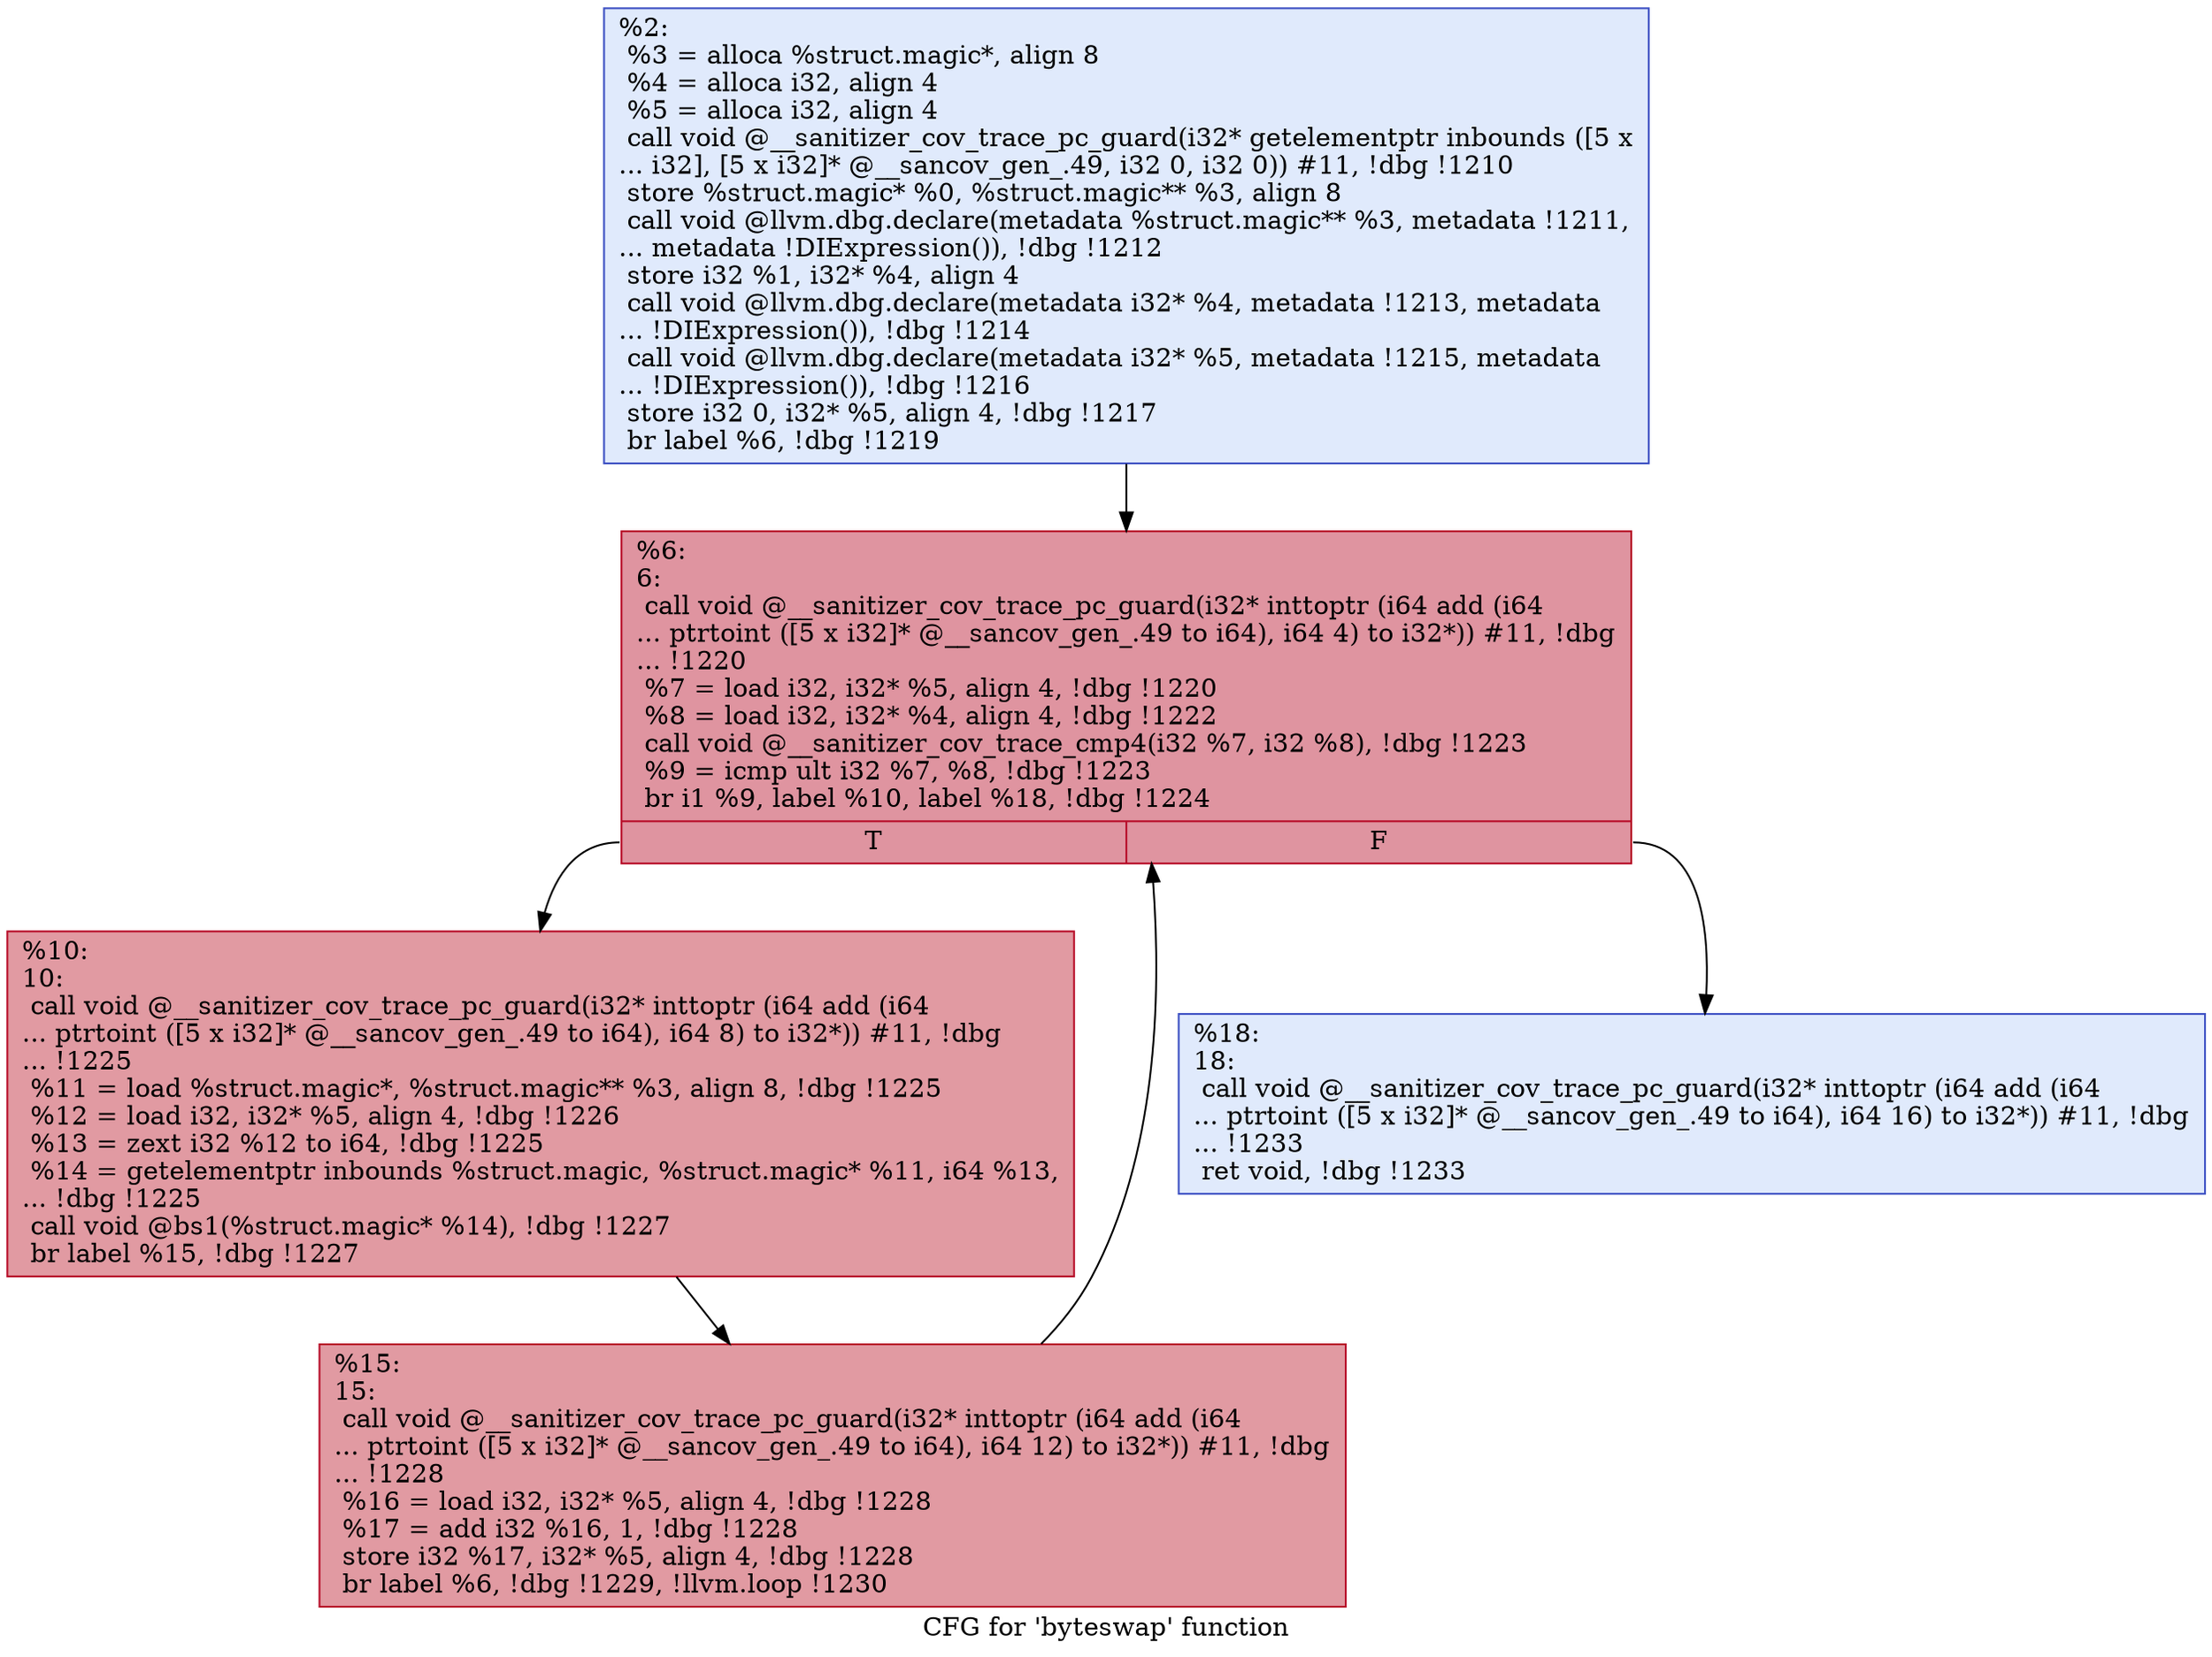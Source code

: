 digraph "CFG for 'byteswap' function" {
	label="CFG for 'byteswap' function";

	Node0x559c5c87b7d0 [shape=record,color="#3d50c3ff", style=filled, fillcolor="#b9d0f970",label="{%2:\l  %3 = alloca %struct.magic*, align 8\l  %4 = alloca i32, align 4\l  %5 = alloca i32, align 4\l  call void @__sanitizer_cov_trace_pc_guard(i32* getelementptr inbounds ([5 x\l... i32], [5 x i32]* @__sancov_gen_.49, i32 0, i32 0)) #11, !dbg !1210\l  store %struct.magic* %0, %struct.magic** %3, align 8\l  call void @llvm.dbg.declare(metadata %struct.magic** %3, metadata !1211,\l... metadata !DIExpression()), !dbg !1212\l  store i32 %1, i32* %4, align 4\l  call void @llvm.dbg.declare(metadata i32* %4, metadata !1213, metadata\l... !DIExpression()), !dbg !1214\l  call void @llvm.dbg.declare(metadata i32* %5, metadata !1215, metadata\l... !DIExpression()), !dbg !1216\l  store i32 0, i32* %5, align 4, !dbg !1217\l  br label %6, !dbg !1219\l}"];
	Node0x559c5c87b7d0 -> Node0x559c5c87d880;
	Node0x559c5c87d880 [shape=record,color="#b70d28ff", style=filled, fillcolor="#b70d2870",label="{%6:\l6:                                                \l  call void @__sanitizer_cov_trace_pc_guard(i32* inttoptr (i64 add (i64\l... ptrtoint ([5 x i32]* @__sancov_gen_.49 to i64), i64 4) to i32*)) #11, !dbg\l... !1220\l  %7 = load i32, i32* %5, align 4, !dbg !1220\l  %8 = load i32, i32* %4, align 4, !dbg !1222\l  call void @__sanitizer_cov_trace_cmp4(i32 %7, i32 %8), !dbg !1223\l  %9 = icmp ult i32 %7, %8, !dbg !1223\l  br i1 %9, label %10, label %18, !dbg !1224\l|{<s0>T|<s1>F}}"];
	Node0x559c5c87d880:s0 -> Node0x559c5c87d8d0;
	Node0x559c5c87d880:s1 -> Node0x559c5c87d970;
	Node0x559c5c87d8d0 [shape=record,color="#b70d28ff", style=filled, fillcolor="#bb1b2c70",label="{%10:\l10:                                               \l  call void @__sanitizer_cov_trace_pc_guard(i32* inttoptr (i64 add (i64\l... ptrtoint ([5 x i32]* @__sancov_gen_.49 to i64), i64 8) to i32*)) #11, !dbg\l... !1225\l  %11 = load %struct.magic*, %struct.magic** %3, align 8, !dbg !1225\l  %12 = load i32, i32* %5, align 4, !dbg !1226\l  %13 = zext i32 %12 to i64, !dbg !1225\l  %14 = getelementptr inbounds %struct.magic, %struct.magic* %11, i64 %13,\l... !dbg !1225\l  call void @bs1(%struct.magic* %14), !dbg !1227\l  br label %15, !dbg !1227\l}"];
	Node0x559c5c87d8d0 -> Node0x559c5c87d920;
	Node0x559c5c87d920 [shape=record,color="#b70d28ff", style=filled, fillcolor="#bb1b2c70",label="{%15:\l15:                                               \l  call void @__sanitizer_cov_trace_pc_guard(i32* inttoptr (i64 add (i64\l... ptrtoint ([5 x i32]* @__sancov_gen_.49 to i64), i64 12) to i32*)) #11, !dbg\l... !1228\l  %16 = load i32, i32* %5, align 4, !dbg !1228\l  %17 = add i32 %16, 1, !dbg !1228\l  store i32 %17, i32* %5, align 4, !dbg !1228\l  br label %6, !dbg !1229, !llvm.loop !1230\l}"];
	Node0x559c5c87d920 -> Node0x559c5c87d880;
	Node0x559c5c87d970 [shape=record,color="#3d50c3ff", style=filled, fillcolor="#b9d0f970",label="{%18:\l18:                                               \l  call void @__sanitizer_cov_trace_pc_guard(i32* inttoptr (i64 add (i64\l... ptrtoint ([5 x i32]* @__sancov_gen_.49 to i64), i64 16) to i32*)) #11, !dbg\l... !1233\l  ret void, !dbg !1233\l}"];
}
